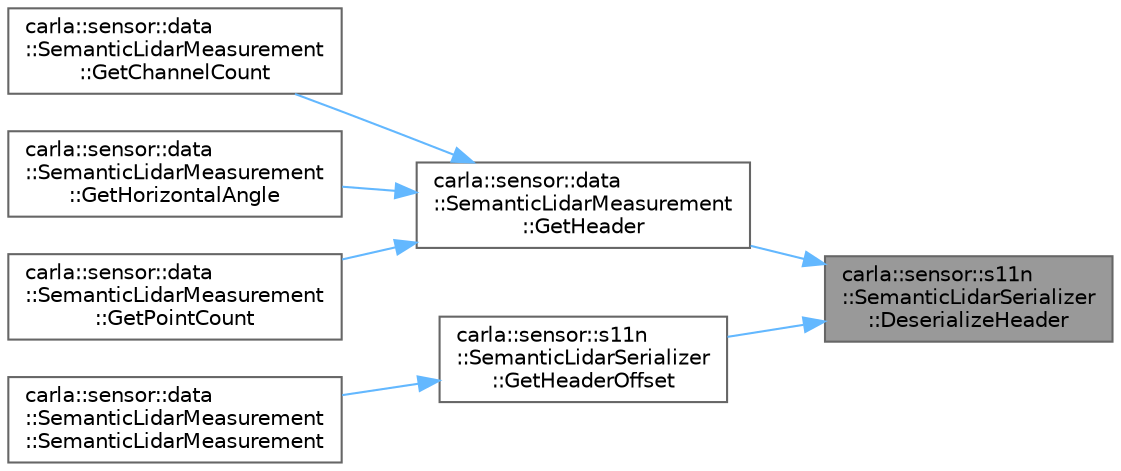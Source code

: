 digraph "carla::sensor::s11n::SemanticLidarSerializer::DeserializeHeader"
{
 // INTERACTIVE_SVG=YES
 // LATEX_PDF_SIZE
  bgcolor="transparent";
  edge [fontname=Helvetica,fontsize=10,labelfontname=Helvetica,labelfontsize=10];
  node [fontname=Helvetica,fontsize=10,shape=box,height=0.2,width=0.4];
  rankdir="RL";
  Node1 [id="Node000001",label="carla::sensor::s11n\l::SemanticLidarSerializer\l::DeserializeHeader",height=0.2,width=0.4,color="gray40", fillcolor="grey60", style="filled", fontcolor="black",tooltip=" "];
  Node1 -> Node2 [id="edge1_Node000001_Node000002",dir="back",color="steelblue1",style="solid",tooltip=" "];
  Node2 [id="Node000002",label="carla::sensor::data\l::SemanticLidarMeasurement\l::GetHeader",height=0.2,width=0.4,color="grey40", fillcolor="white", style="filled",URL="$d0/dd5/classcarla_1_1sensor_1_1data_1_1SemanticLidarMeasurement.html#a2aac891ee4484400a8ecca70c7236d2f",tooltip=" "];
  Node2 -> Node3 [id="edge2_Node000002_Node000003",dir="back",color="steelblue1",style="solid",tooltip=" "];
  Node3 [id="Node000003",label="carla::sensor::data\l::SemanticLidarMeasurement\l::GetChannelCount",height=0.2,width=0.4,color="grey40", fillcolor="white", style="filled",URL="$d0/dd5/classcarla_1_1sensor_1_1data_1_1SemanticLidarMeasurement.html#a79fa1035477a8e5a5ca2860d011c27b2",tooltip="Number of channels of the Lidar."];
  Node2 -> Node4 [id="edge3_Node000002_Node000004",dir="back",color="steelblue1",style="solid",tooltip=" "];
  Node4 [id="Node000004",label="carla::sensor::data\l::SemanticLidarMeasurement\l::GetHorizontalAngle",height=0.2,width=0.4,color="grey40", fillcolor="white", style="filled",URL="$d0/dd5/classcarla_1_1sensor_1_1data_1_1SemanticLidarMeasurement.html#a40c22a3b9275ede94d449680abbde2e2",tooltip="Horizontal angle of the Lidar at the time of the measurement."];
  Node2 -> Node5 [id="edge4_Node000002_Node000005",dir="back",color="steelblue1",style="solid",tooltip=" "];
  Node5 [id="Node000005",label="carla::sensor::data\l::SemanticLidarMeasurement\l::GetPointCount",height=0.2,width=0.4,color="grey40", fillcolor="white", style="filled",URL="$d0/dd5/classcarla_1_1sensor_1_1data_1_1SemanticLidarMeasurement.html#a9349c5b211e065e86efeb1c60e2517d0",tooltip="Retrieve the number of points that channel generated."];
  Node1 -> Node6 [id="edge5_Node000001_Node000006",dir="back",color="steelblue1",style="solid",tooltip=" "];
  Node6 [id="Node000006",label="carla::sensor::s11n\l::SemanticLidarSerializer\l::GetHeaderOffset",height=0.2,width=0.4,color="grey40", fillcolor="white", style="filled",URL="$d2/ddd/classcarla_1_1sensor_1_1s11n_1_1SemanticLidarSerializer.html#aa62f50268366605137597a22efc437fa",tooltip=" "];
  Node6 -> Node7 [id="edge6_Node000006_Node000007",dir="back",color="steelblue1",style="solid",tooltip=" "];
  Node7 [id="Node000007",label="carla::sensor::data\l::SemanticLidarMeasurement\l::SemanticLidarMeasurement",height=0.2,width=0.4,color="grey40", fillcolor="white", style="filled",URL="$d0/dd5/classcarla_1_1sensor_1_1data_1_1SemanticLidarMeasurement.html#a74c0f01f9b75c215ac7e2060b82611bf",tooltip=" "];
}
